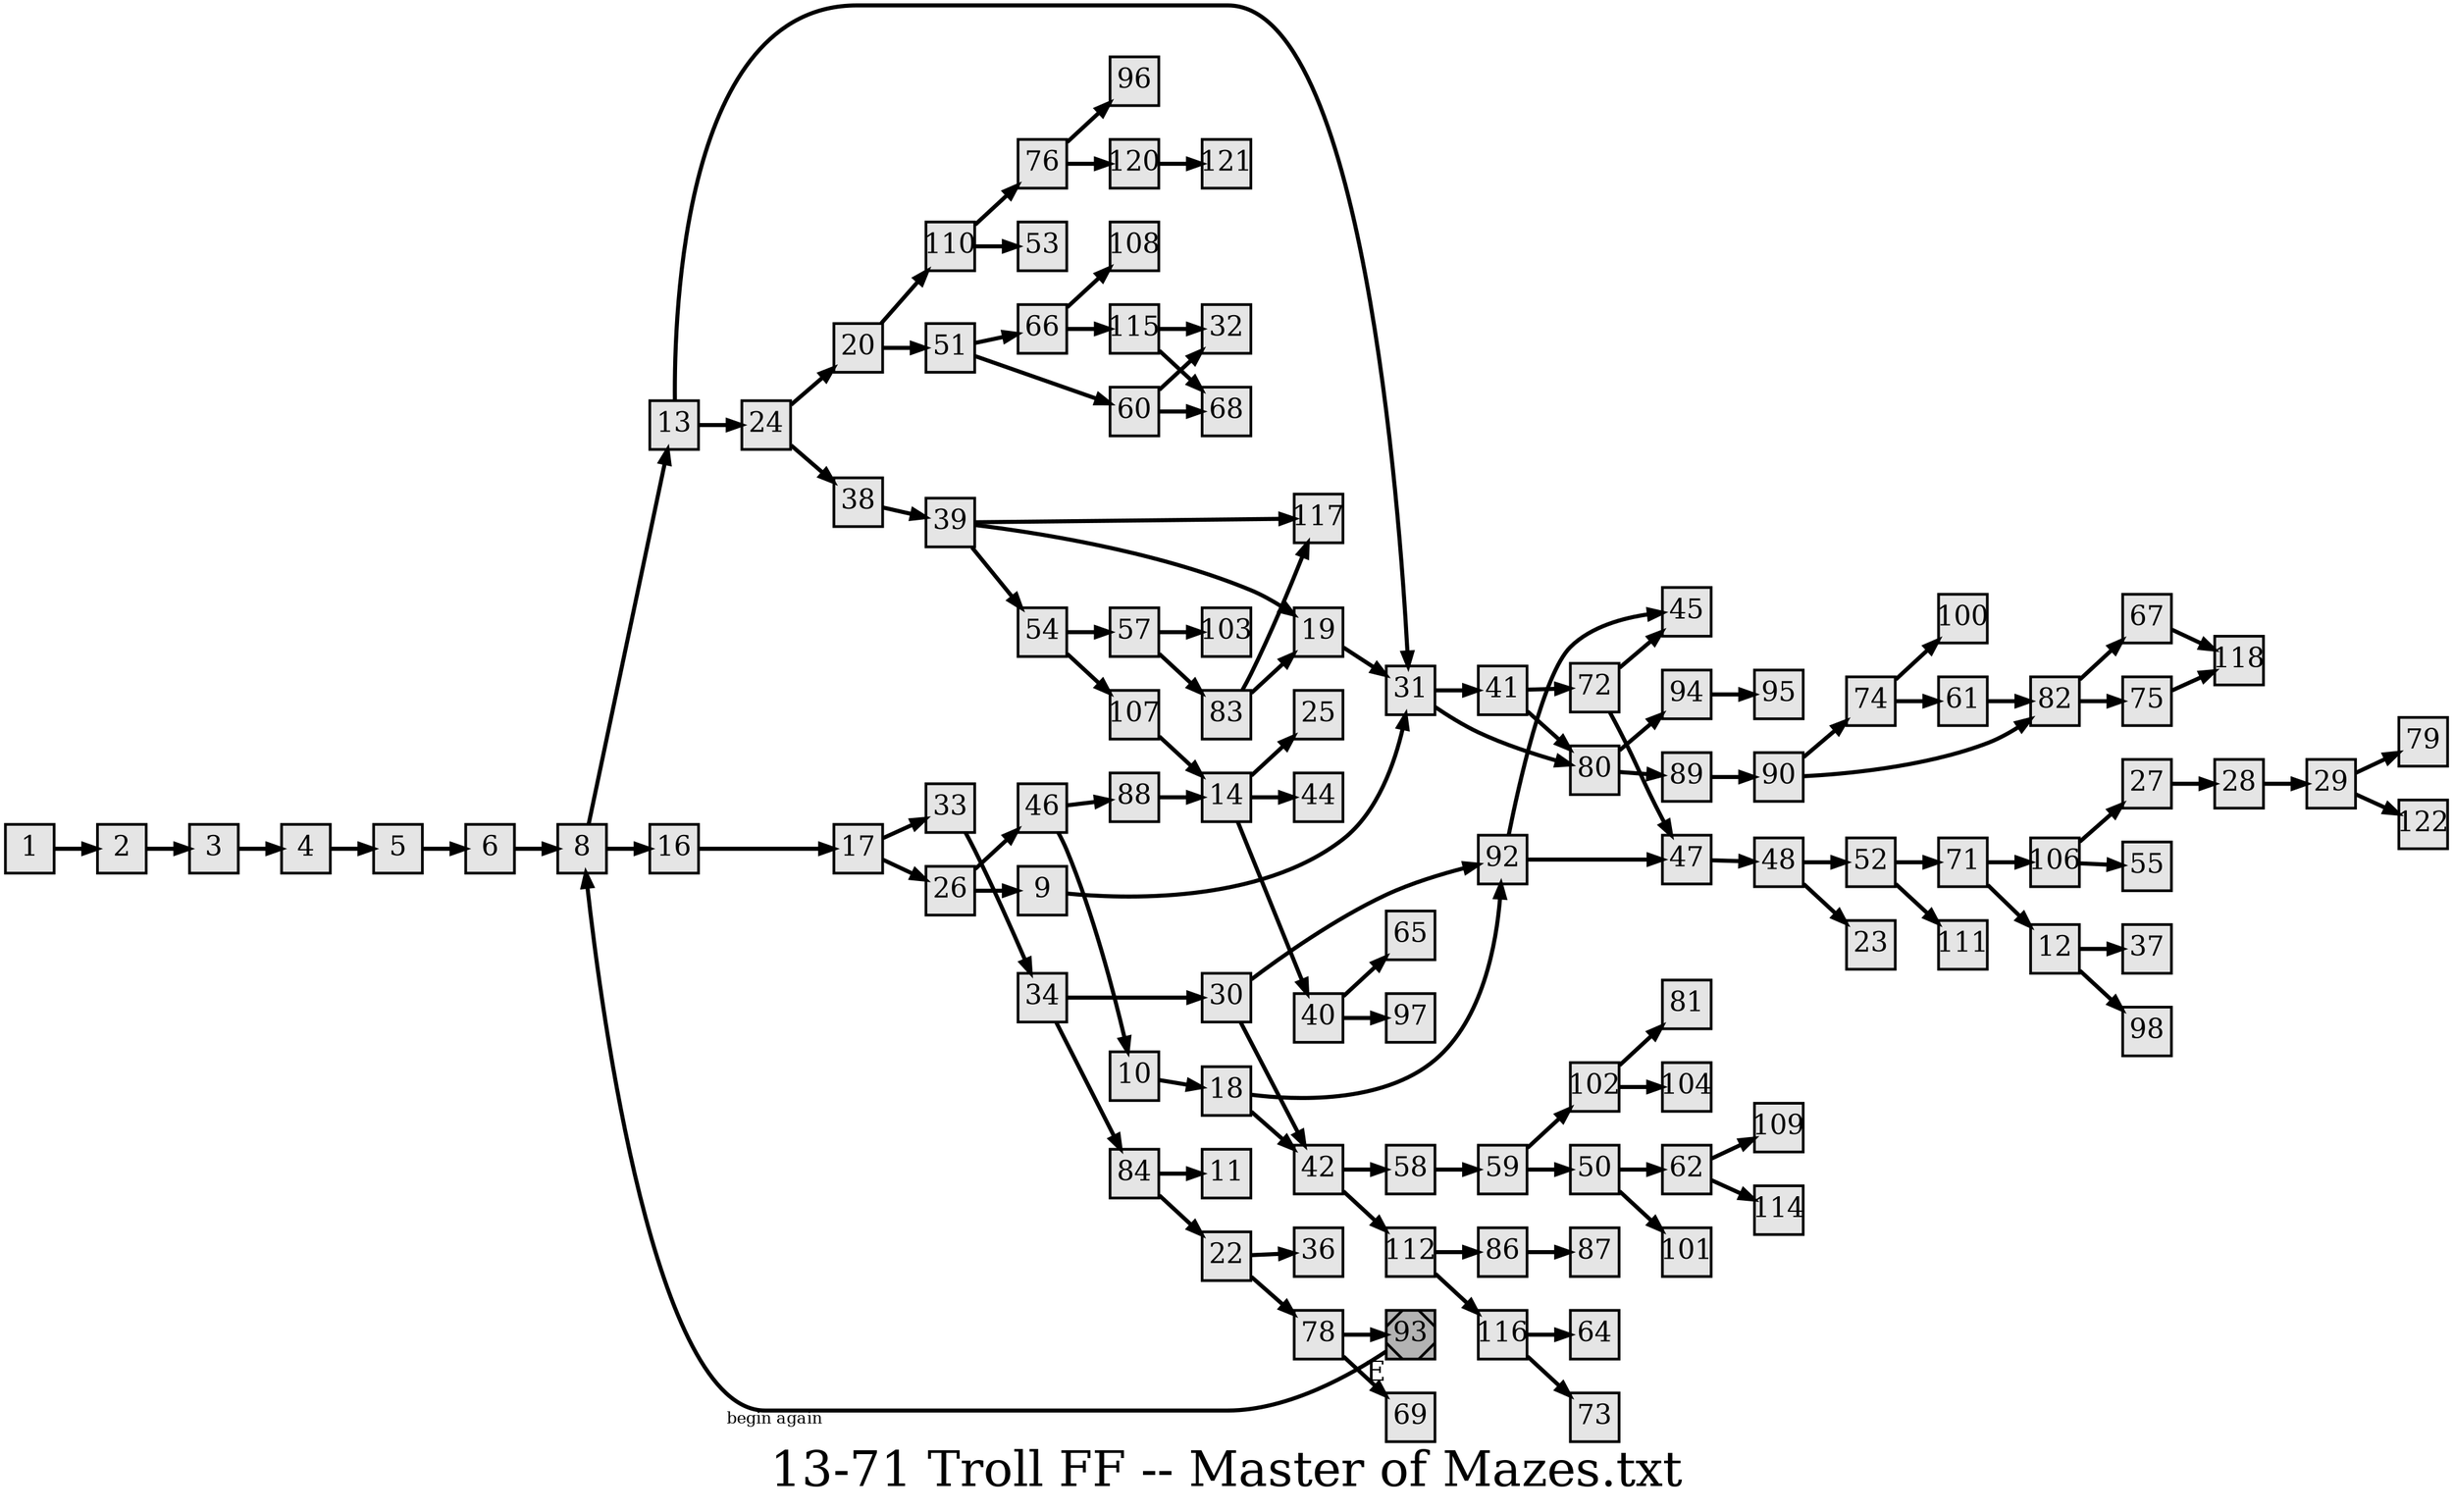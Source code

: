 digraph g{
  graph [ label="13-71 Troll FF -- Master of Mazes.txt" rankdir=LR, ordering=out, fontsize=36, nodesep="0.35", ranksep="0.45"];
  node  [shape=rect, penwidth=2, fontsize=20, style=filled, fillcolor=grey90, margin="0,0", labelfloat=true, regular=true, fixedsize=true];
  edge  [labelfloat=true, penwidth=3, fontsize=12];
  1 -> 2;
  2 -> 3;
  3 -> 4;
  4 -> 5;
  5 -> 6;
  6 -> 8;
  8 -> 13;
  8 -> 16;
  9 -> 31;
  10 -> 18;
  12 -> 37;
  12 -> 98;
  13 -> 31;
  13 -> 24;
  14 -> 40;
  14 -> 25;
  14 -> 44;
  16 -> 17;
  17 -> 33;
  17 -> 26;
  18 -> 92;
  18 -> 42;
  19 -> 31;
  20 -> 110;
  20 -> 51;
  22 -> 36;
  22 -> 78;
  24 -> 20;
  24 -> 38;
  26 -> 46;
  26 -> 9;
  27 -> 28;
  28 -> 29;
  29 -> 79;
  29 -> 122;
  30 -> 92;
  30 -> 42;
  31 -> 41;
  31 -> 80;
  33 -> 34;
  34 -> 30;
  34 -> 84;
  38 -> 39;
  39 -> 117;
  39 -> 19;
  39 -> 54;
  40 -> 65;
  40 -> 97;
  41 -> 72;
  41 -> 80;
  42 -> 58;
  42 -> 112;
  46 -> 88;
  46 -> 10;
  47 -> 48;
  48 -> 52;
  48 -> 23;
  50 -> 62;
  50 -> 101;
  51 -> 66;
  51 -> 60;
  52 -> 71;
  52 -> 111;
  54 -> 57;
  54 -> 107;
  57 -> 103;
  57 -> 83;
  58 -> 59;
  59 -> 102;
  59 -> 50;
  60 -> 32;
  60 -> 68;
  61 -> 82;
  62 -> 109;
  62 -> 114;
  66 -> 108;
  66 -> 115;
  67 -> 118;
  71 -> 106;
  71 -> 12;
  72 -> 45;
  72 -> 47;
  74 -> 61;
  74 -> 100;
  75 -> 118;
  76 -> 96;
  76 -> 120;
  78 -> 93;
  78 -> 69;
  80 -> 94;
  80 -> 89;
  82 -> 67;
  82 -> 75;
  83 -> 117;
  83 -> 19;
  84 -> 11;
  84 -> 22;
  86 -> 87;
  88 -> 14;
  89 -> 90;
  90 -> 74;
  90 -> 82;
  92 -> 45;
  92 -> 47;
  93	[ xlabel="E", shape=Msquare, fontsize=20, fillcolor=grey70 ];
  93 -> 8	[ xlabel="begin again" ];
  94 -> 95;
  102 -> 81;
  102 -> 104;
  106 -> 27;
  106 -> 55;
  107 -> 14;
  110 -> 76;
  110 -> 53;
  112 -> 86;
  112 -> 116;
  115 -> 32;
  115 -> 68;
  116 -> 64;
  116 -> 73;
  120 -> 121;
}

